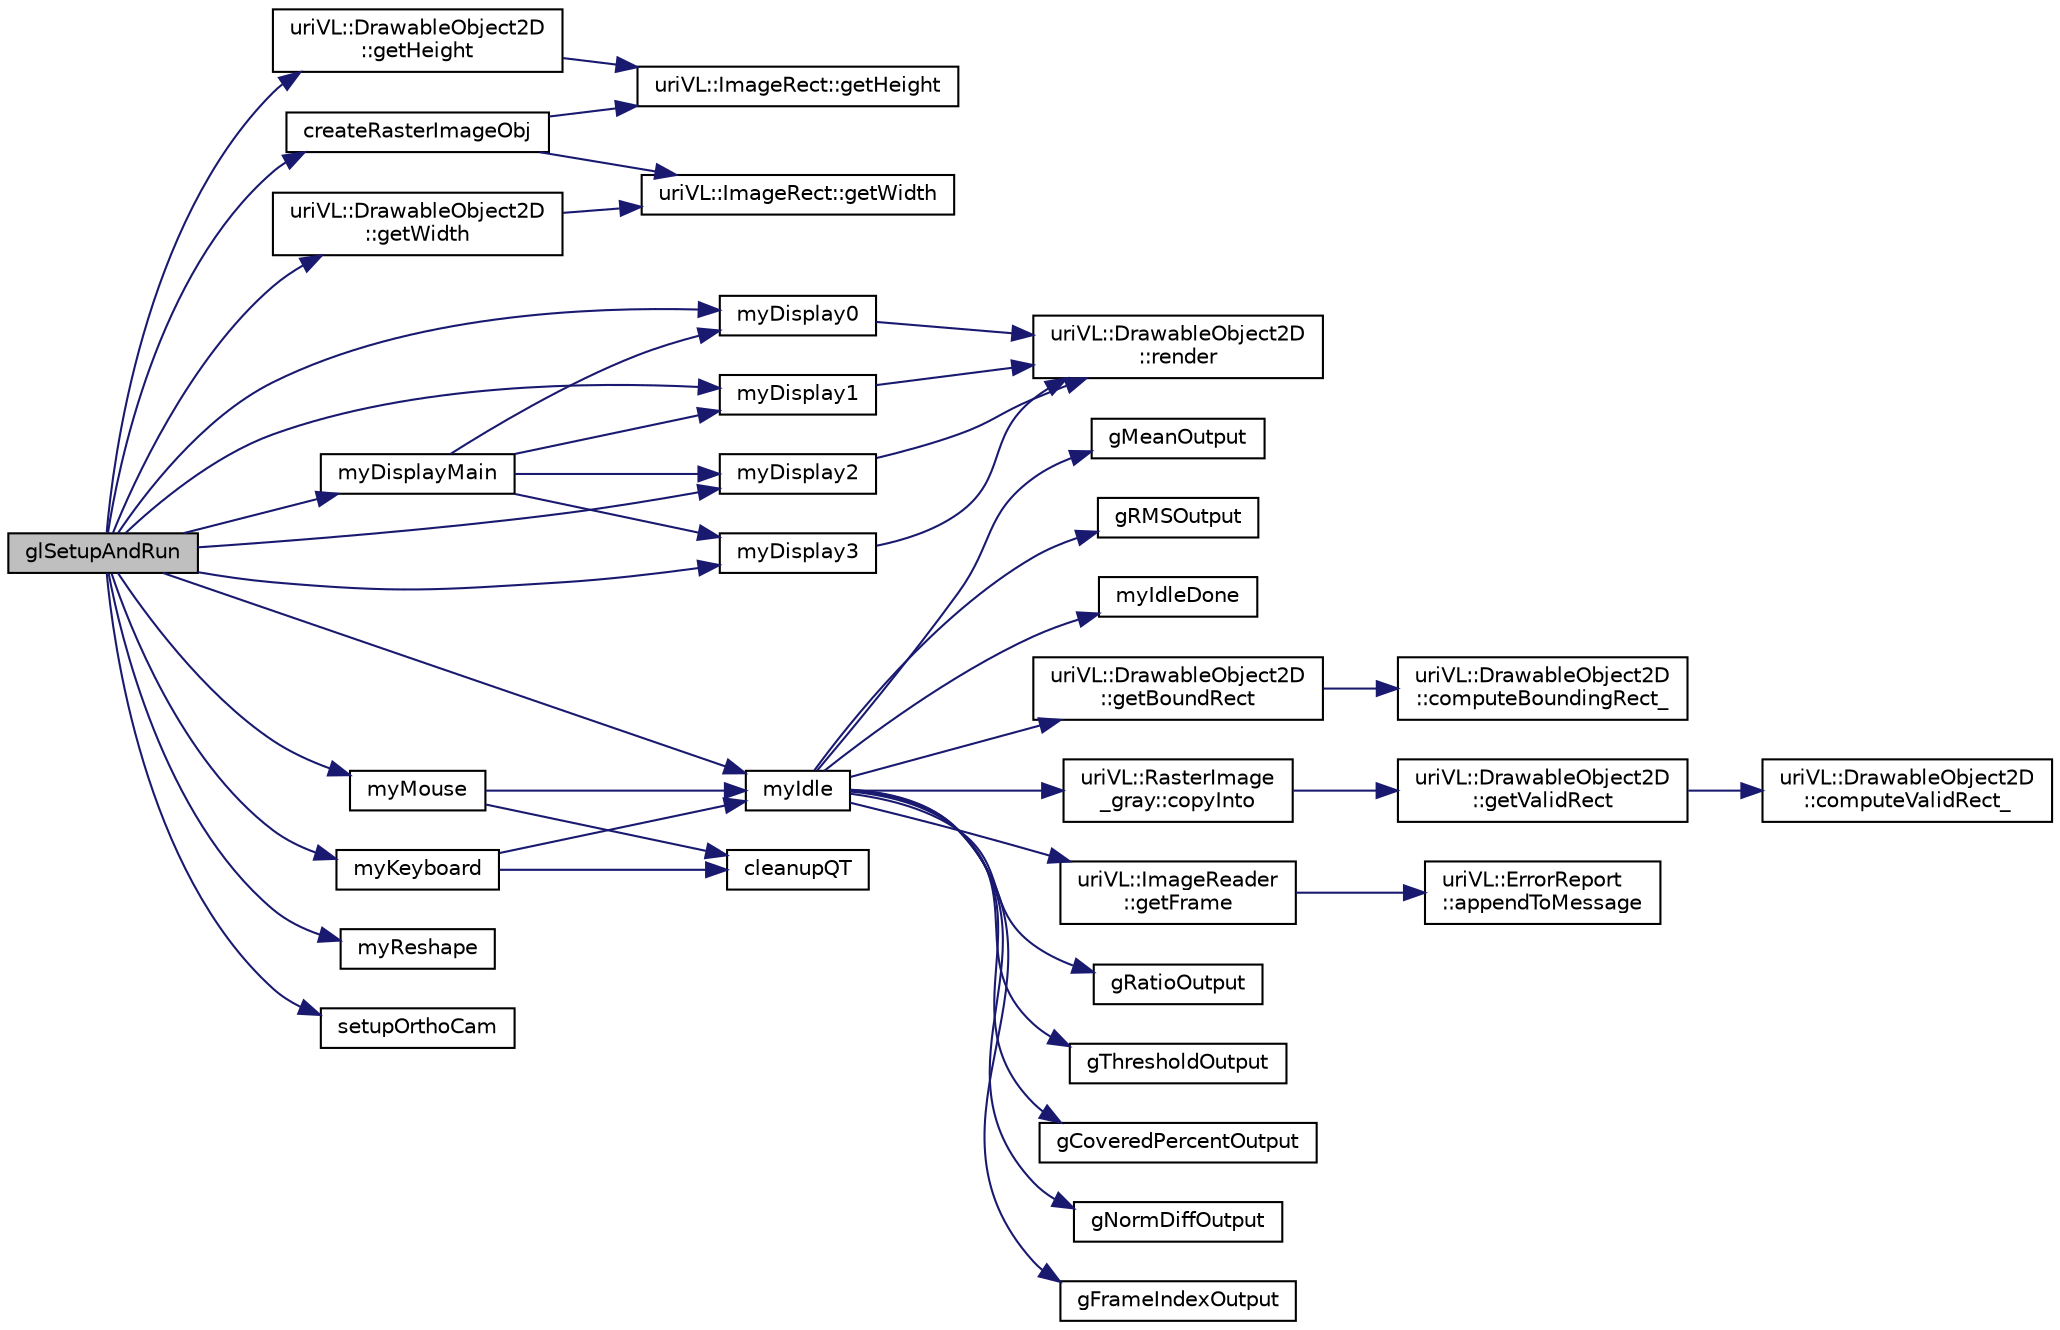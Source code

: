 digraph "glSetupAndRun"
{
  edge [fontname="Helvetica",fontsize="10",labelfontname="Helvetica",labelfontsize="10"];
  node [fontname="Helvetica",fontsize="10",shape=record];
  rankdir="LR";
  Node1 [label="glSetupAndRun",height=0.2,width=0.4,color="black", fillcolor="grey75", style="filled", fontcolor="black"];
  Node1 -> Node2 [color="midnightblue",fontsize="10",style="solid",fontname="Helvetica"];
  Node2 [label="createRasterImageObj",height=0.2,width=0.4,color="black", fillcolor="white", style="filled",URL="$backgroundUpdate__main_8cpp.html#ac85cb0ad2757c794788cef3bea1b268e"];
  Node2 -> Node3 [color="midnightblue",fontsize="10",style="solid",fontname="Helvetica"];
  Node3 [label="uriVL::ImageRect::getHeight",height=0.2,width=0.4,color="black", fillcolor="white", style="filled",URL="$classuriVL_1_1ImageRect.html#aa757d85ab5d5230bc0ca53f5960e14f3",tooltip="Returns the height of the rectangle. "];
  Node2 -> Node4 [color="midnightblue",fontsize="10",style="solid",fontname="Helvetica"];
  Node4 [label="uriVL::ImageRect::getWidth",height=0.2,width=0.4,color="black", fillcolor="white", style="filled",URL="$classuriVL_1_1ImageRect.html#a1081dc6f638b33ebf30d0a43d51289ef",tooltip="Returns the width of the rectangle. "];
  Node1 -> Node5 [color="midnightblue",fontsize="10",style="solid",fontname="Helvetica"];
  Node5 [label="uriVL::DrawableObject2D\l::getHeight",height=0.2,width=0.4,color="black", fillcolor="white", style="filled",URL="$classuriVL_1_1DrawableObject2D.html#a0fa48af9667c5a4b53bd2a9bf0eea240",tooltip="Returns the number of rows for the image. "];
  Node5 -> Node3 [color="midnightblue",fontsize="10",style="solid",fontname="Helvetica"];
  Node1 -> Node6 [color="midnightblue",fontsize="10",style="solid",fontname="Helvetica"];
  Node6 [label="uriVL::DrawableObject2D\l::getWidth",height=0.2,width=0.4,color="black", fillcolor="white", style="filled",URL="$classuriVL_1_1DrawableObject2D.html#a01127dbd10a99cdbb7596e48539068c9",tooltip="Returns the number of columns for the image. "];
  Node6 -> Node4 [color="midnightblue",fontsize="10",style="solid",fontname="Helvetica"];
  Node1 -> Node7 [color="midnightblue",fontsize="10",style="solid",fontname="Helvetica"];
  Node7 [label="myDisplay0",height=0.2,width=0.4,color="black", fillcolor="white", style="filled",URL="$backgroundUpdate__main_8cpp.html#a203e370232115e0fd93fae4a255d9d7d"];
  Node7 -> Node8 [color="midnightblue",fontsize="10",style="solid",fontname="Helvetica"];
  Node8 [label="uriVL::DrawableObject2D\l::render",height=0.2,width=0.4,color="black", fillcolor="white", style="filled",URL="$classuriVL_1_1DrawableObject2D.html#ac8e503cfade891e7ac2a25467cb7d24a",tooltip="Renders the object at the default depth and (0, 0) location. "];
  Node1 -> Node9 [color="midnightblue",fontsize="10",style="solid",fontname="Helvetica"];
  Node9 [label="myDisplay1",height=0.2,width=0.4,color="black", fillcolor="white", style="filled",URL="$backgroundUpdate__main_8cpp.html#a7af0867a250b60f1375c843341bc40b6"];
  Node9 -> Node8 [color="midnightblue",fontsize="10",style="solid",fontname="Helvetica"];
  Node1 -> Node10 [color="midnightblue",fontsize="10",style="solid",fontname="Helvetica"];
  Node10 [label="myDisplay2",height=0.2,width=0.4,color="black", fillcolor="white", style="filled",URL="$backgroundUpdate__main_8cpp.html#a77634c375a18c94063bc5f225fdd2c6b"];
  Node10 -> Node8 [color="midnightblue",fontsize="10",style="solid",fontname="Helvetica"];
  Node1 -> Node11 [color="midnightblue",fontsize="10",style="solid",fontname="Helvetica"];
  Node11 [label="myDisplay3",height=0.2,width=0.4,color="black", fillcolor="white", style="filled",URL="$backgroundUpdate__main_8cpp.html#aefcbd7b72ee22e422927277f895f0d06"];
  Node11 -> Node8 [color="midnightblue",fontsize="10",style="solid",fontname="Helvetica"];
  Node1 -> Node12 [color="midnightblue",fontsize="10",style="solid",fontname="Helvetica"];
  Node12 [label="myDisplayMain",height=0.2,width=0.4,color="black", fillcolor="white", style="filled",URL="$backgroundUpdate__main_8cpp.html#af86ee6d7809b6842c4e285d141d718a7"];
  Node12 -> Node7 [color="midnightblue",fontsize="10",style="solid",fontname="Helvetica"];
  Node12 -> Node9 [color="midnightblue",fontsize="10",style="solid",fontname="Helvetica"];
  Node12 -> Node10 [color="midnightblue",fontsize="10",style="solid",fontname="Helvetica"];
  Node12 -> Node11 [color="midnightblue",fontsize="10",style="solid",fontname="Helvetica"];
  Node1 -> Node13 [color="midnightblue",fontsize="10",style="solid",fontname="Helvetica"];
  Node13 [label="myIdle",height=0.2,width=0.4,color="black", fillcolor="white", style="filled",URL="$backgroundUpdate__main_8cpp.html#a8b6b5874f18eb288af28f2ea8dc37afd"];
  Node13 -> Node14 [color="midnightblue",fontsize="10",style="solid",fontname="Helvetica"];
  Node14 [label="uriVL::DrawableObject2D\l::getBoundRect",height=0.2,width=0.4,color="black", fillcolor="white", style="filled",URL="$classuriVL_1_1DrawableObject2D.html#a1d910add62acd9ad51986f3502a721de",tooltip="Returns the object&#39;s bounding rectangle. "];
  Node14 -> Node15 [color="midnightblue",fontsize="10",style="solid",fontname="Helvetica"];
  Node15 [label="uriVL::DrawableObject2D\l::computeBoundingRect_",height=0.2,width=0.4,color="black", fillcolor="white", style="filled",URL="$classuriVL_1_1DrawableObject2D.html#a569f0abdc2b5f708543cee537b9809ff",tooltip="Calculates the object&#39;s bounding rect. "];
  Node13 -> Node16 [color="midnightblue",fontsize="10",style="solid",fontname="Helvetica"];
  Node16 [label="uriVL::RasterImage\l_gray::copyInto",height=0.2,width=0.4,color="black", fillcolor="white", style="filled",URL="$classuriVL_1_1RasterImage__gray.html#a5e7d296218460c8a69185f670142149d",tooltip="Copies this image into the one received as parameter. "];
  Node16 -> Node17 [color="midnightblue",fontsize="10",style="solid",fontname="Helvetica"];
  Node17 [label="uriVL::DrawableObject2D\l::getValidRect",height=0.2,width=0.4,color="black", fillcolor="white", style="filled",URL="$classuriVL_1_1DrawableObject2D.html#ad654c2c5da02b3b20298c3eef4153874",tooltip="Returns the object&#39;s valid data rectangle. "];
  Node17 -> Node18 [color="midnightblue",fontsize="10",style="solid",fontname="Helvetica"];
  Node18 [label="uriVL::DrawableObject2D\l::computeValidRect_",height=0.2,width=0.4,color="black", fillcolor="white", style="filled",URL="$classuriVL_1_1DrawableObject2D.html#a9eb135fd212d80a8fbc3caa7e242d9dd",tooltip="Calculates the object&#39;s valid box. "];
  Node13 -> Node19 [color="midnightblue",fontsize="10",style="solid",fontname="Helvetica"];
  Node19 [label="uriVL::ImageReader\l::getFrame",height=0.2,width=0.4,color="black", fillcolor="white", style="filled",URL="$classuriVL_1_1ImageReader.html#a1b063b6fc4451a0c59547f387085c0e1",tooltip="Get an image frame from the preselected source. "];
  Node19 -> Node20 [color="midnightblue",fontsize="10",style="solid",fontname="Helvetica"];
  Node20 [label="uriVL::ErrorReport\l::appendToMessage",height=0.2,width=0.4,color="black", fillcolor="white", style="filled",URL="$classuriVL_1_1ErrorReport.html#a65100d12091947d1df26c38f48058569",tooltip="Appends a string to the error message. "];
  Node13 -> Node21 [color="midnightblue",fontsize="10",style="solid",fontname="Helvetica"];
  Node21 [label="gRatioOutput",height=0.2,width=0.4,color="black", fillcolor="white", style="filled",URL="$backgroundUpdate__main_8cpp.html#a9051aa51fcd5ea1256aff23276aedf7a"];
  Node13 -> Node22 [color="midnightblue",fontsize="10",style="solid",fontname="Helvetica"];
  Node22 [label="gThresholdOutput",height=0.2,width=0.4,color="black", fillcolor="white", style="filled",URL="$backgroundUpdate__main_8cpp.html#a32f103a8b761f175d48509243c7519a9"];
  Node13 -> Node23 [color="midnightblue",fontsize="10",style="solid",fontname="Helvetica"];
  Node23 [label="gCoveredPercentOutput",height=0.2,width=0.4,color="black", fillcolor="white", style="filled",URL="$backgroundUpdate__main_8cpp.html#a2fb55d65a05b79b0d76f0fe4a9dcb996"];
  Node13 -> Node24 [color="midnightblue",fontsize="10",style="solid",fontname="Helvetica"];
  Node24 [label="gNormDiffOutput",height=0.2,width=0.4,color="black", fillcolor="white", style="filled",URL="$backgroundUpdate__main_8cpp.html#a6d8affb17a228640c29126ffafc1f9cc"];
  Node13 -> Node25 [color="midnightblue",fontsize="10",style="solid",fontname="Helvetica"];
  Node25 [label="gFrameIndexOutput",height=0.2,width=0.4,color="black", fillcolor="white", style="filled",URL="$backgroundUpdate__main_8cpp.html#abf20aac5f25d60cd9e764b0c7601b645"];
  Node13 -> Node26 [color="midnightblue",fontsize="10",style="solid",fontname="Helvetica"];
  Node26 [label="gMeanOutput",height=0.2,width=0.4,color="black", fillcolor="white", style="filled",URL="$backgroundUpdate__main_8cpp.html#ac8071f30d156fbb01052a4cb832907d1"];
  Node13 -> Node27 [color="midnightblue",fontsize="10",style="solid",fontname="Helvetica"];
  Node27 [label="gRMSOutput",height=0.2,width=0.4,color="black", fillcolor="white", style="filled",URL="$backgroundUpdate__main_8cpp.html#a640c58c2f8953402247a0c92b635b835"];
  Node13 -> Node28 [color="midnightblue",fontsize="10",style="solid",fontname="Helvetica"];
  Node28 [label="myIdleDone",height=0.2,width=0.4,color="black", fillcolor="white", style="filled",URL="$backgroundUpdate__main_8cpp.html#aecb76b76a1aa99390ebe7615612927dd"];
  Node1 -> Node29 [color="midnightblue",fontsize="10",style="solid",fontname="Helvetica"];
  Node29 [label="myKeyboard",height=0.2,width=0.4,color="black", fillcolor="white", style="filled",URL="$backgroundUpdate__main_8cpp.html#a2380242ef771b5a0d59cce4a680dc9df"];
  Node29 -> Node30 [color="midnightblue",fontsize="10",style="solid",fontname="Helvetica"];
  Node30 [label="cleanupQT",height=0.2,width=0.4,color="black", fillcolor="white", style="filled",URL="$backgroundUpdate__main_8cpp.html#aacd0165f2c23bad146febb560c1b2c9c"];
  Node29 -> Node13 [color="midnightblue",fontsize="10",style="solid",fontname="Helvetica"];
  Node1 -> Node31 [color="midnightblue",fontsize="10",style="solid",fontname="Helvetica"];
  Node31 [label="myMouse",height=0.2,width=0.4,color="black", fillcolor="white", style="filled",URL="$backgroundUpdate__main_8cpp.html#a9bc4be0bf730d5bb02788a3969a9cdfa"];
  Node31 -> Node13 [color="midnightblue",fontsize="10",style="solid",fontname="Helvetica"];
  Node31 -> Node30 [color="midnightblue",fontsize="10",style="solid",fontname="Helvetica"];
  Node1 -> Node32 [color="midnightblue",fontsize="10",style="solid",fontname="Helvetica"];
  Node32 [label="myReshape",height=0.2,width=0.4,color="black", fillcolor="white", style="filled",URL="$backgroundUpdate__main_8cpp.html#ae659bda7aa3ae9f52f7fed05f3c900fb"];
  Node1 -> Node33 [color="midnightblue",fontsize="10",style="solid",fontname="Helvetica"];
  Node33 [label="setupOrthoCam",height=0.2,width=0.4,color="black", fillcolor="white", style="filled",URL="$backgroundUpdate__main_8cpp.html#a63754419aeda022dcd6db14eaddd530f"];
}
